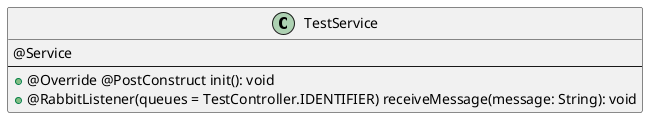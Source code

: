 @startuml TestService

class TestService {
  @Service
  --
}
TestService : + @Override @PostConstruct init(): void
TestService : + @RabbitListener(queues = TestController.IDENTIFIER) receiveMessage(message: String): void

@enduml